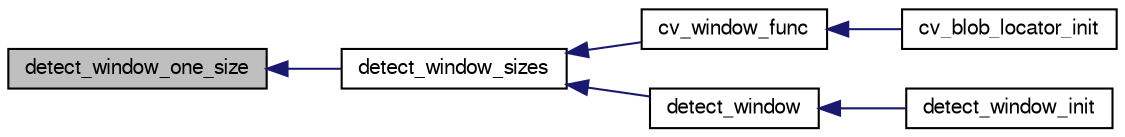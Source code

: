 digraph "detect_window_one_size"
{
  edge [fontname="FreeSans",fontsize="10",labelfontname="FreeSans",labelfontsize="10"];
  node [fontname="FreeSans",fontsize="10",shape=record];
  rankdir="LR";
  Node1 [label="detect_window_one_size",height=0.2,width=0.4,color="black", fillcolor="grey75", style="filled", fontcolor="black"];
  Node1 -> Node2 [dir="back",color="midnightblue",fontsize="10",style="solid",fontname="FreeSans"];
  Node2 [label="detect_window_sizes",height=0.2,width=0.4,color="black", fillcolor="white", style="filled",URL="$detect__window_8h.html#a7aa027192382c57d36c563c050324fcb"];
  Node2 -> Node3 [dir="back",color="midnightblue",fontsize="10",style="solid",fontname="FreeSans"];
  Node3 [label="cv_window_func",height=0.2,width=0.4,color="black", fillcolor="white", style="filled",URL="$cv__blob__locator_8c.html#a8a8fe89100e06413aa2d6ac8fe864904"];
  Node3 -> Node4 [dir="back",color="midnightblue",fontsize="10",style="solid",fontname="FreeSans"];
  Node4 [label="cv_blob_locator_init",height=0.2,width=0.4,color="black", fillcolor="white", style="filled",URL="$cv__blob__locator_8h.html#a03040f93fee504200fd409c45f488e4d"];
  Node2 -> Node5 [dir="back",color="midnightblue",fontsize="10",style="solid",fontname="FreeSans"];
  Node5 [label="detect_window",height=0.2,width=0.4,color="black", fillcolor="white", style="filled",URL="$detect__window_8h.html#a5f18f9a50ab020e641435c1c5d1c1833"];
  Node5 -> Node6 [dir="back",color="midnightblue",fontsize="10",style="solid",fontname="FreeSans"];
  Node6 [label="detect_window_init",height=0.2,width=0.4,color="black", fillcolor="white", style="filled",URL="$detect__window_8h.html#acd7643219a35e96f1dbd1a28a2c2237e"];
}
